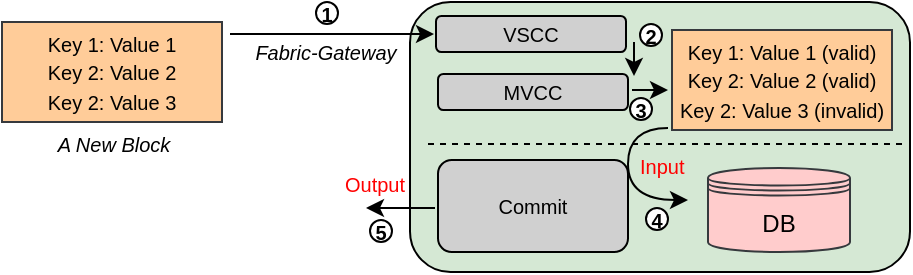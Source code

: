 <mxfile version="20.2.3" type="device"><diagram id="aW8BC6xyf7XYzy20FpQa" name="Page-1"><mxGraphModel dx="1015" dy="645" grid="1" gridSize="10" guides="1" tooltips="1" connect="1" arrows="1" fold="1" page="1" pageScale="1" pageWidth="827" pageHeight="1169" math="0" shadow="0"><root><mxCell id="0"/><mxCell id="1" parent="0"/><mxCell id="qKfENgX-lE7Lz8fzQS4i-76" value="Output" style="text;strokeColor=none;fillColor=none;align=left;verticalAlign=middle;spacingLeft=4;spacingRight=4;overflow=hidden;points=[[0,0.5],[1,0.5]];portConstraint=eastwest;rotatable=0;fontSize=10;fontColor=#FF0000;" parent="1" vertex="1"><mxGeometry x="301.5" y="467" width="105" height="30" as="geometry"/></mxCell><mxCell id="D1b6CC4PXVBS12xehJpQ-1" value="&lt;font color=&quot;#000000&quot;&gt;&lt;i&gt;A New Block&lt;/i&gt;&lt;/font&gt;" style="text;html=1;strokeColor=none;fillColor=none;align=center;verticalAlign=middle;whiteSpace=wrap;rounded=0;shadow=0;fontSize=10;fontColor=#0000CC;" parent="1" vertex="1"><mxGeometry x="152" y="447" width="80" height="30" as="geometry"/></mxCell><mxCell id="9gpKjKMT-mQXGkQns00l-3" value="&lt;font style=&quot;font-size: 10px;&quot;&gt;Key 1: Value 1&lt;br&gt;Key 2: Value 2&lt;br&gt;Key 2: Value 3&lt;/font&gt;" style="rounded=0;whiteSpace=wrap;html=1;fillColor=#ffcc99;strokeColor=#36393d;" vertex="1" parent="1"><mxGeometry x="136" y="401" width="110" height="50" as="geometry"/></mxCell><mxCell id="9gpKjKMT-mQXGkQns00l-4" value="" style="rounded=1;whiteSpace=wrap;html=1;fillColor=#D5E8D4;shadow=0;" vertex="1" parent="1"><mxGeometry x="340" y="391" width="250" height="135" as="geometry"/></mxCell><mxCell id="9gpKjKMT-mQXGkQns00l-5" value="VSCC" style="rounded=1;whiteSpace=wrap;html=1;fontSize=10;fillColor=#D0D0D0;" vertex="1" parent="1"><mxGeometry x="353" y="398" width="95" height="18" as="geometry"/></mxCell><mxCell id="9gpKjKMT-mQXGkQns00l-8" value="&lt;font style=&quot;font-size: 10px;&quot;&gt;Key 1: Value 1 (valid)&lt;br&gt;Key 2: Value 2 (valid)&lt;br&gt;Key 2: Value 3 (invalid)&lt;/font&gt;" style="rounded=0;whiteSpace=wrap;html=1;fillColor=#ffcc99;strokeColor=#36393d;" vertex="1" parent="1"><mxGeometry x="471" y="405" width="110" height="50" as="geometry"/></mxCell><mxCell id="9gpKjKMT-mQXGkQns00l-9" value="MVCC" style="rounded=1;whiteSpace=wrap;html=1;fontSize=10;fillColor=#D0D0D0;" vertex="1" parent="1"><mxGeometry x="354" y="427" width="95" height="18" as="geometry"/></mxCell><mxCell id="9gpKjKMT-mQXGkQns00l-1" value="DB" style="shape=datastore;whiteSpace=wrap;html=1;fillColor=#ffcccc;strokeColor=#36393d;" vertex="1" parent="1"><mxGeometry x="489" y="474" width="71" height="42" as="geometry"/></mxCell><mxCell id="9gpKjKMT-mQXGkQns00l-10" value="" style="endArrow=classic;html=1;rounded=0;fontSize=10;curved=1;" edge="1" parent="1"><mxGeometry width="50" height="50" relative="1" as="geometry"><mxPoint x="250" y="407" as="sourcePoint"/><mxPoint x="352" y="407" as="targetPoint"/></mxGeometry></mxCell><mxCell id="9gpKjKMT-mQXGkQns00l-11" value="" style="endArrow=classic;html=1;rounded=0;fontSize=10;curved=1;" edge="1" parent="1"><mxGeometry width="50" height="50" relative="1" as="geometry"><mxPoint x="452" y="411" as="sourcePoint"/><mxPoint x="452" y="428" as="targetPoint"/></mxGeometry></mxCell><mxCell id="9gpKjKMT-mQXGkQns00l-12" value="" style="endArrow=classic;html=1;rounded=0;fontSize=10;curved=1;" edge="1" parent="1"><mxGeometry width="50" height="50" relative="1" as="geometry"><mxPoint x="451" y="435" as="sourcePoint"/><mxPoint x="469" y="435" as="targetPoint"/></mxGeometry></mxCell><mxCell id="9gpKjKMT-mQXGkQns00l-13" value="" style="endArrow=none;html=1;rounded=0;fontSize=10;dashed=1;" edge="1" parent="1"><mxGeometry width="50" height="50" relative="1" as="geometry"><mxPoint x="349" y="462" as="sourcePoint"/><mxPoint x="586" y="462" as="targetPoint"/></mxGeometry></mxCell><mxCell id="9gpKjKMT-mQXGkQns00l-15" value="" style="endArrow=classic;html=1;rounded=0;fontSize=10;curved=1;" edge="1" parent="1"><mxGeometry width="50" height="50" relative="1" as="geometry"><mxPoint x="352.5" y="494" as="sourcePoint"/><mxPoint x="318" y="494" as="targetPoint"/></mxGeometry></mxCell><mxCell id="9gpKjKMT-mQXGkQns00l-16" value="" style="curved=1;endArrow=classic;html=1;rounded=0;fontSize=10;" edge="1" parent="1"><mxGeometry width="50" height="50" relative="1" as="geometry"><mxPoint x="469" y="454" as="sourcePoint"/><mxPoint x="479" y="490" as="targetPoint"/><Array as="points"><mxPoint x="449" y="454"/><mxPoint x="449" y="490"/></Array></mxGeometry></mxCell><mxCell id="9gpKjKMT-mQXGkQns00l-17" value="Commit" style="rounded=1;whiteSpace=wrap;html=1;fontSize=10;fillColor=#D0D0D0;" vertex="1" parent="1"><mxGeometry x="354" y="470" width="95" height="46" as="geometry"/></mxCell><mxCell id="9gpKjKMT-mQXGkQns00l-18" value="&lt;font color=&quot;#000000&quot;&gt;&lt;i&gt;Fabric-Gateway&lt;/i&gt;&lt;/font&gt;" style="text;html=1;strokeColor=none;fillColor=none;align=center;verticalAlign=middle;whiteSpace=wrap;rounded=0;shadow=0;fontSize=10;fontColor=#0000CC;" vertex="1" parent="1"><mxGeometry x="258" y="401" width="80" height="30" as="geometry"/></mxCell><mxCell id="9gpKjKMT-mQXGkQns00l-19" value="1" style="ellipse;whiteSpace=wrap;html=1;aspect=fixed;fontSize=10;strokeColor=#000000;fillColor=#FFFFFF;fontStyle=1" vertex="1" parent="1"><mxGeometry x="293" y="391" width="11" height="11" as="geometry"/></mxCell><mxCell id="9gpKjKMT-mQXGkQns00l-20" value="2" style="ellipse;whiteSpace=wrap;html=1;aspect=fixed;fontSize=10;strokeColor=#000000;fillColor=#FFFFFF;fontStyle=1" vertex="1" parent="1"><mxGeometry x="455" y="402" width="11" height="11" as="geometry"/></mxCell><mxCell id="9gpKjKMT-mQXGkQns00l-21" value="3" style="ellipse;whiteSpace=wrap;html=1;aspect=fixed;fontSize=10;strokeColor=#000000;fillColor=#FFFFFF;fontStyle=1" vertex="1" parent="1"><mxGeometry x="450" y="439" width="11" height="11" as="geometry"/></mxCell><mxCell id="9gpKjKMT-mQXGkQns00l-22" value="5" style="ellipse;whiteSpace=wrap;html=1;aspect=fixed;fontSize=10;strokeColor=#000000;fillColor=#FFFFFF;fontStyle=1" vertex="1" parent="1"><mxGeometry x="320" y="500" width="11" height="11" as="geometry"/></mxCell><mxCell id="9gpKjKMT-mQXGkQns00l-23" value="Input" style="text;strokeColor=none;fillColor=none;align=left;verticalAlign=middle;spacingLeft=4;spacingRight=4;overflow=hidden;points=[[0,0.5],[1,0.5]];portConstraint=eastwest;rotatable=0;fontSize=10;fontColor=#FF0000;" vertex="1" parent="1"><mxGeometry x="449" y="458" width="80" height="30" as="geometry"/></mxCell><mxCell id="9gpKjKMT-mQXGkQns00l-24" value="4" style="ellipse;whiteSpace=wrap;html=1;aspect=fixed;fontSize=10;strokeColor=#000000;fillColor=#FFFFFF;fontStyle=1" vertex="1" parent="1"><mxGeometry x="458" y="494" width="11" height="11" as="geometry"/></mxCell></root></mxGraphModel></diagram></mxfile>
